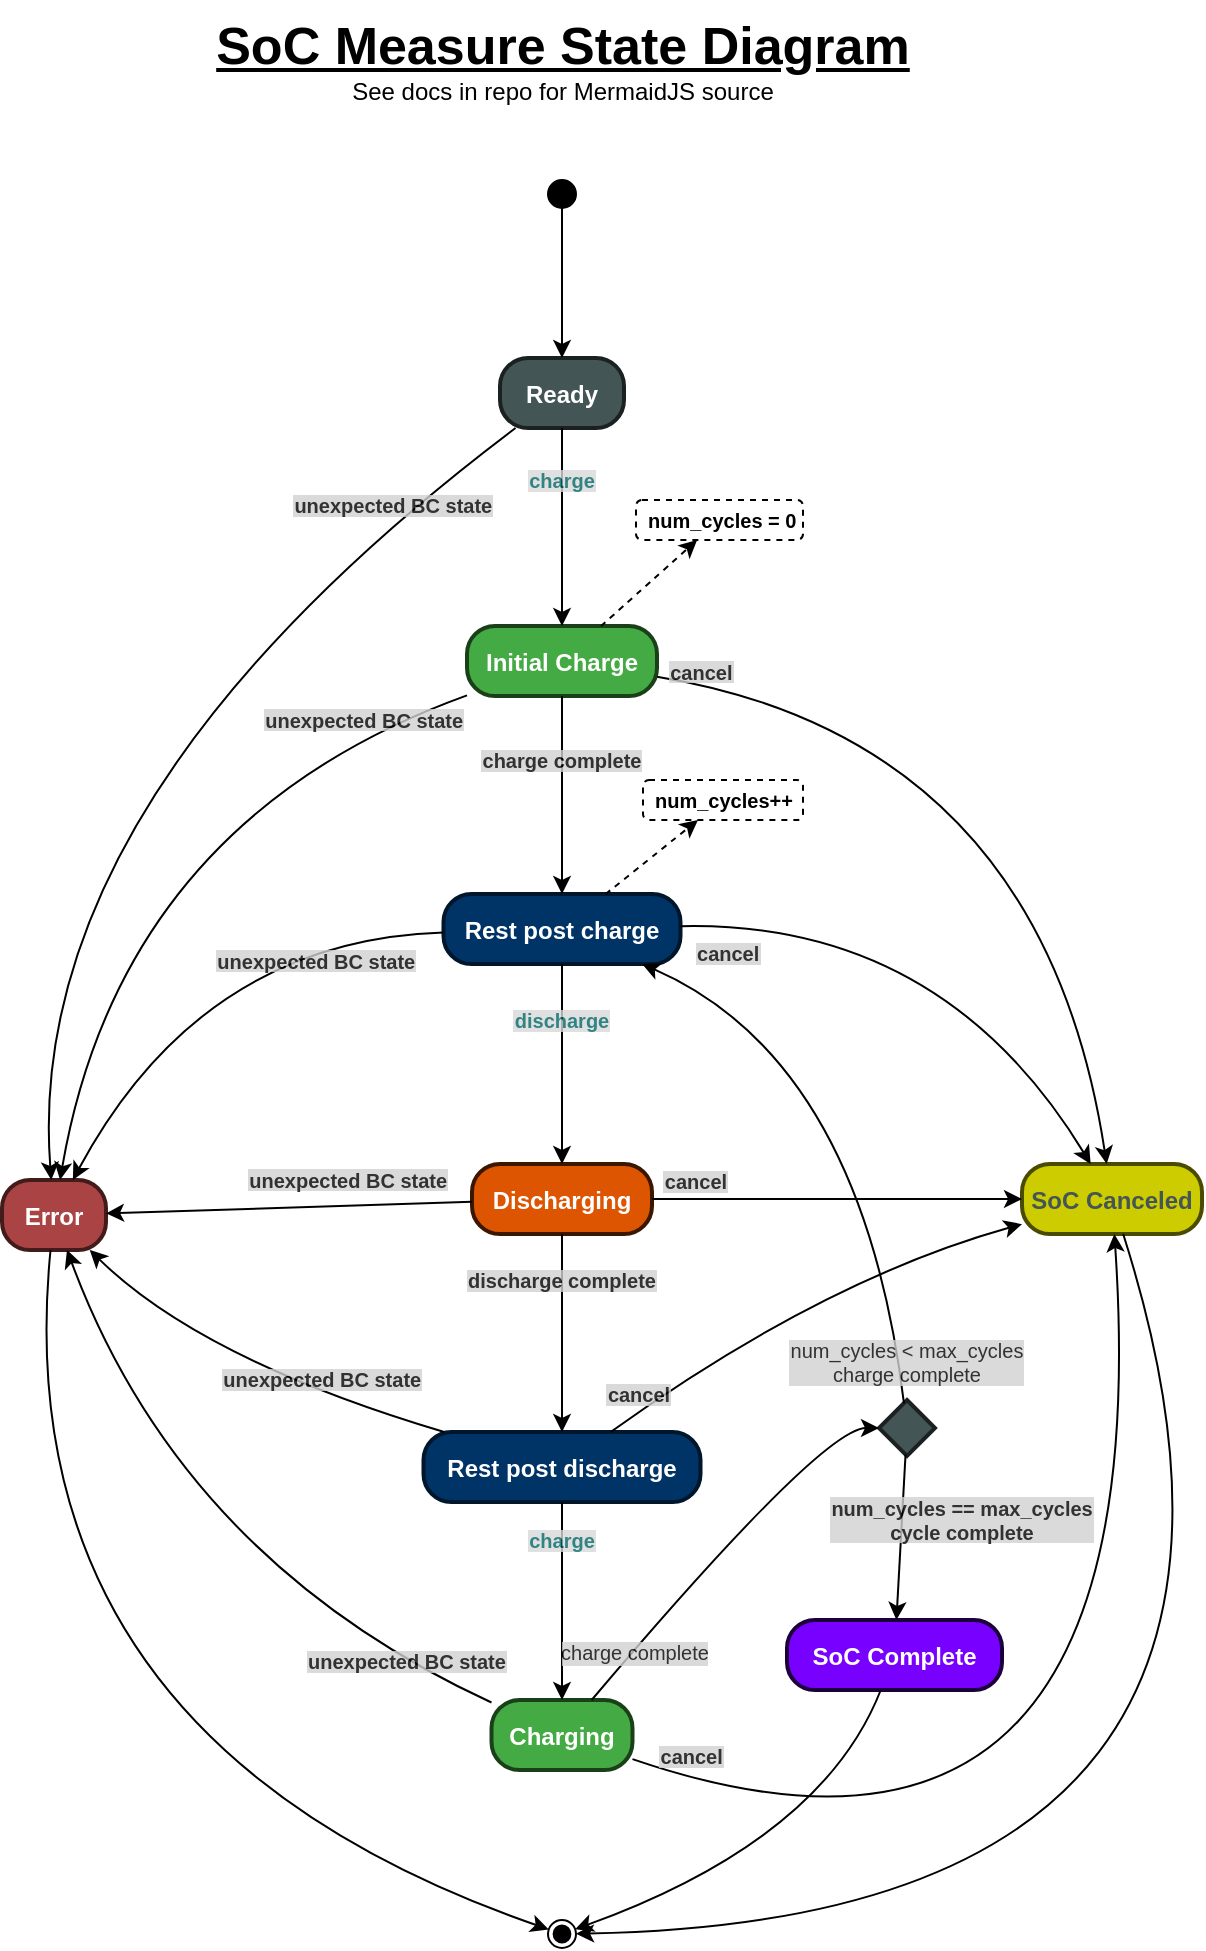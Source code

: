 <mxfile version="26.0.5">
  <diagram name="Page-1" id="2-unIYYfdU2qgrq39oLk">
    <mxGraphModel dx="1318" dy="729" grid="1" gridSize="10" guides="1" tooltips="1" connect="1" arrows="1" fold="1" page="1" pageScale="1" pageWidth="827" pageHeight="1169" math="0" shadow="0">
      <root>
        <mxCell id="0" />
        <mxCell id="1" parent="0" />
        <mxCell id="dfBZbd_ZJs4BrgHpo4Uy-1" value="&lt;div&gt;&lt;b&gt;&lt;font style=&quot;font-size: 26px;&quot;&gt;&lt;u&gt;SoC Measure State Diagram&lt;/u&gt;&lt;/font&gt;&lt;/b&gt;&lt;/div&gt;&lt;div&gt;See docs in repo for MermaidJS source&lt;br&gt;&lt;/div&gt;" style="text;html=1;align=center;verticalAlign=middle;whiteSpace=wrap;rounded=0;fontStyle=0" parent="1" vertex="1">
          <mxGeometry x="632.5" y="30" width="395" height="60" as="geometry" />
        </mxCell>
        <mxCell id="dfBZbd_ZJs4BrgHpo4Uy-2" value="Ready" style="rounded=1;arcSize=40;strokeWidth=2;fontColor=#FFFFFF;fillColor=#445555;strokeColor=#1B2121;fontStyle=1" parent="1" vertex="1">
          <mxGeometry x="799" y="209" width="62" height="35" as="geometry" />
        </mxCell>
        <mxCell id="dfBZbd_ZJs4BrgHpo4Uy-3" value="Initial Charge" style="rounded=1;arcSize=40;strokeWidth=2;fillColor=#44AA44;strokeColor=#1A401A;fontStyle=1;fontColor=#FFFFFF;" parent="1" vertex="1">
          <mxGeometry x="782.5" y="343" width="95" height="35" as="geometry" />
        </mxCell>
        <mxCell id="dfBZbd_ZJs4BrgHpo4Uy-5" value="num_cycles = 0" style="align=left;spacingLeft=4;rounded=1;dashed=1;fontStyle=1;fontSize=10;" parent="1" vertex="1">
          <mxGeometry x="867" y="280" width="83.5" height="20" as="geometry" />
        </mxCell>
        <mxCell id="dfBZbd_ZJs4BrgHpo4Uy-6" value="Charging" style="rounded=1;arcSize=40;strokeWidth=2;fillColor=#44AA44;strokeColor=#1A401A;fontStyle=1;fontColor=#FFFFFF;" parent="1" vertex="1">
          <mxGeometry x="794.75" y="880" width="70.5" height="35" as="geometry" />
        </mxCell>
        <mxCell id="dfBZbd_ZJs4BrgHpo4Uy-7" value="Rest post charge" style="rounded=1;arcSize=40;strokeWidth=2;fillColor=#003366;strokeColor=#00162B;fontStyle=1;fontColor=#FFFFFF;" parent="1" vertex="1">
          <mxGeometry x="770.75" y="477" width="118.5" height="35" as="geometry" />
        </mxCell>
        <mxCell id="dfBZbd_ZJs4BrgHpo4Uy-9" value="num_cycles++" style="align=left;spacingLeft=4;rounded=1;dashed=1;fontStyle=1;fontSize=10;" parent="1" vertex="1">
          <mxGeometry x="870.5" y="420" width="80" height="20" as="geometry" />
        </mxCell>
        <mxCell id="dfBZbd_ZJs4BrgHpo4Uy-10" value="Discharging" style="rounded=1;arcSize=40;strokeWidth=2;fillColor=#DD5500;strokeColor=#3B1700;fontStyle=1;fontColor=#FFFFFF;" parent="1" vertex="1">
          <mxGeometry x="785" y="612" width="90" height="35" as="geometry" />
        </mxCell>
        <mxCell id="dfBZbd_ZJs4BrgHpo4Uy-11" value="Rest post discharge" style="rounded=1;arcSize=40;strokeWidth=2;fillColor=#003366;strokeColor=#00162B;fontStyle=1;fontColor=#FFFFFF;" parent="1" vertex="1">
          <mxGeometry x="760.75" y="746" width="138.5" height="35" as="geometry" />
        </mxCell>
        <mxCell id="dfBZbd_ZJs4BrgHpo4Uy-12" value="SoC Complete" style="rounded=1;arcSize=40;strokeWidth=2;fontColor=#FFFFFF;fillColor=#7700FF;strokeColor=#1B003B;fontStyle=1" parent="1" vertex="1">
          <mxGeometry x="942.5" y="840" width="107.5" height="35" as="geometry" />
        </mxCell>
        <mxCell id="dfBZbd_ZJs4BrgHpo4Uy-13" value="SoC Canceled" style="rounded=1;arcSize=40;strokeWidth=2;fillColor=#CCCC00;strokeColor=#4A4A00;fontStyle=1;fontColor=#445555;" parent="1" vertex="1">
          <mxGeometry x="1060" y="612" width="90" height="35" as="geometry" />
        </mxCell>
        <mxCell id="dfBZbd_ZJs4BrgHpo4Uy-14" value="Error" style="rounded=1;arcSize=40;strokeWidth=2;fillColor=#AA4444;gradientColor=none;strokeColor=#421B1B;fontStyle=1;fontColor=#FFFFFF;" parent="1" vertex="1">
          <mxGeometry x="550" y="620" width="52" height="35" as="geometry" />
        </mxCell>
        <mxCell id="dfBZbd_ZJs4BrgHpo4Uy-15" value="" style="ellipse;fillColor=strokeColor;" parent="1" vertex="1">
          <mxGeometry x="823" y="120" width="14" height="14" as="geometry" />
        </mxCell>
        <mxCell id="dfBZbd_ZJs4BrgHpo4Uy-16" value="" style="ellipse;shape=endState;fillColor=strokeColor;" parent="1" vertex="1">
          <mxGeometry x="823" y="990" width="14" height="14" as="geometry" />
        </mxCell>
        <mxCell id="dfBZbd_ZJs4BrgHpo4Uy-17" value="" style="rhombus;strokeWidth=2;whiteSpace=wrap;fillColor=#445555;strokeColor=#1B2121;" parent="1" vertex="1">
          <mxGeometry x="988.5" y="730" width="28" height="28" as="geometry" />
        </mxCell>
        <mxCell id="dfBZbd_ZJs4BrgHpo4Uy-18" value="" style="curved=1;dashed=1;startArrow=none;;rounded=0;" parent="1" source="dfBZbd_ZJs4BrgHpo4Uy-3" target="dfBZbd_ZJs4BrgHpo4Uy-5" edge="1">
          <mxGeometry relative="1" as="geometry">
            <Array as="points" />
          </mxGeometry>
        </mxCell>
        <mxCell id="dfBZbd_ZJs4BrgHpo4Uy-19" value="" style="curved=1;dashed=1;startArrow=none;;rounded=0;" parent="1" source="dfBZbd_ZJs4BrgHpo4Uy-7" target="dfBZbd_ZJs4BrgHpo4Uy-9" edge="1">
          <mxGeometry relative="1" as="geometry" />
        </mxCell>
        <mxCell id="dfBZbd_ZJs4BrgHpo4Uy-20" value="" style="curved=1;startArrow=none;;rounded=0;" parent="1" source="dfBZbd_ZJs4BrgHpo4Uy-15" target="dfBZbd_ZJs4BrgHpo4Uy-2" edge="1">
          <mxGeometry relative="1" as="geometry">
            <Array as="points" />
          </mxGeometry>
        </mxCell>
        <mxCell id="dfBZbd_ZJs4BrgHpo4Uy-21" value="unexpected BC state" style="curved=1;startArrow=none;;rounded=0;labelBackgroundColor=#D1D1D1;textShadow=0;fontSize=10;textOpacity=80;fontStyle=1" parent="1" source="dfBZbd_ZJs4BrgHpo4Uy-3" target="dfBZbd_ZJs4BrgHpo4Uy-14" edge="1">
          <mxGeometry x="-0.712" y="-6" relative="1" as="geometry">
            <Array as="points">
              <mxPoint x="610" y="440" />
            </Array>
            <mxPoint as="offset" />
          </mxGeometry>
        </mxCell>
        <mxCell id="dfBZbd_ZJs4BrgHpo4Uy-22" value="unexpected BC state" style="curved=1;startArrow=none;;rounded=0;labelBackgroundColor=#D1D1D1;textShadow=0;fontSize=10;textOpacity=80;fontStyle=1" parent="1" source="dfBZbd_ZJs4BrgHpo4Uy-6" target="dfBZbd_ZJs4BrgHpo4Uy-14" edge="1">
          <mxGeometry x="-0.72" y="-1" relative="1" as="geometry">
            <Array as="points">
              <mxPoint x="640" y="810" />
            </Array>
            <mxPoint as="offset" />
          </mxGeometry>
        </mxCell>
        <mxCell id="dfBZbd_ZJs4BrgHpo4Uy-23" value="unexpected BC state" style="curved=1;startArrow=none;;rounded=0;labelBackgroundColor=#D1D1D1;textShadow=0;fontSize=10;textOpacity=80;fontStyle=1" parent="1" source="dfBZbd_ZJs4BrgHpo4Uy-10" target="dfBZbd_ZJs4BrgHpo4Uy-14" edge="1">
          <mxGeometry x="-0.33" y="-13" relative="1" as="geometry">
            <mxPoint as="offset" />
          </mxGeometry>
        </mxCell>
        <mxCell id="dfBZbd_ZJs4BrgHpo4Uy-24" value="unexpected BC state" style="curved=1;startArrow=none;;rounded=0;labelBackgroundColor=#D1D1D1;textShadow=0;fontSize=10;textOpacity=80;fontStyle=1" parent="1" source="dfBZbd_ZJs4BrgHpo4Uy-7" target="dfBZbd_ZJs4BrgHpo4Uy-14" edge="1">
          <mxGeometry x="-0.501" y="12" relative="1" as="geometry">
            <Array as="points">
              <mxPoint x="650" y="500" />
            </Array>
            <mxPoint as="offset" />
          </mxGeometry>
        </mxCell>
        <mxCell id="dfBZbd_ZJs4BrgHpo4Uy-25" value="unexpected BC state" style="curved=1;startArrow=none;;rounded=0;labelBackgroundColor=#D1D1D1;textShadow=0;fontSize=10;textOpacity=80;fontStyle=1" parent="1" source="dfBZbd_ZJs4BrgHpo4Uy-11" target="dfBZbd_ZJs4BrgHpo4Uy-14" edge="1">
          <mxGeometry x="-0.356" y="-8" relative="1" as="geometry">
            <Array as="points">
              <mxPoint x="650" y="710" />
            </Array>
            <mxPoint as="offset" />
          </mxGeometry>
        </mxCell>
        <mxCell id="dfBZbd_ZJs4BrgHpo4Uy-26" value="cancel" style="curved=1;startArrow=none;;rounded=0;labelBackgroundColor=#D1D1D1;textShadow=0;fontSize=10;textOpacity=80;fontStyle=1" parent="1" source="dfBZbd_ZJs4BrgHpo4Uy-3" target="dfBZbd_ZJs4BrgHpo4Uy-13" edge="1">
          <mxGeometry x="-0.896" y="6" relative="1" as="geometry">
            <Array as="points">
              <mxPoint x="1070" y="400" />
            </Array>
            <mxPoint as="offset" />
          </mxGeometry>
        </mxCell>
        <mxCell id="dfBZbd_ZJs4BrgHpo4Uy-27" value="cancel" style="curved=1;startArrow=none;;rounded=0;labelBackgroundColor=#D1D1D1;textShadow=0;fontSize=10;textOpacity=80;fontStyle=1" parent="1" source="dfBZbd_ZJs4BrgHpo4Uy-6" target="dfBZbd_ZJs4BrgHpo4Uy-13" edge="1">
          <mxGeometry x="-0.913" y="11" relative="1" as="geometry">
            <Array as="points">
              <mxPoint x="1130" y="1000" />
            </Array>
            <mxPoint as="offset" />
          </mxGeometry>
        </mxCell>
        <mxCell id="dfBZbd_ZJs4BrgHpo4Uy-28" value="cancel" style="curved=1;startArrow=none;;rounded=0;labelBackgroundColor=#D1D1D1;textShadow=0;fontSize=10;textOpacity=80;fontStyle=1" parent="1" source="dfBZbd_ZJs4BrgHpo4Uy-10" target="dfBZbd_ZJs4BrgHpo4Uy-13" edge="1">
          <mxGeometry x="-0.76" y="10" relative="1" as="geometry">
            <mxPoint y="1" as="offset" />
          </mxGeometry>
        </mxCell>
        <mxCell id="dfBZbd_ZJs4BrgHpo4Uy-29" value="cancel" style="curved=1;startArrow=none;;rounded=0;labelBackgroundColor=#D1D1D1;textShadow=0;fontSize=10;textOpacity=80;fontStyle=1" parent="1" source="dfBZbd_ZJs4BrgHpo4Uy-7" target="dfBZbd_ZJs4BrgHpo4Uy-13" edge="1">
          <mxGeometry x="-0.828" y="-14" relative="1" as="geometry">
            <Array as="points">
              <mxPoint x="1020" y="490" />
            </Array>
            <mxPoint as="offset" />
          </mxGeometry>
        </mxCell>
        <mxCell id="dfBZbd_ZJs4BrgHpo4Uy-30" value="cancel" style="curved=1;startArrow=none;;rounded=0;labelBackgroundColor=#D1D1D1;textShadow=0;fontSize=10;textOpacity=80;fontStyle=1" parent="1" source="dfBZbd_ZJs4BrgHpo4Uy-11" target="dfBZbd_ZJs4BrgHpo4Uy-13" edge="1">
          <mxGeometry x="-0.808" y="7" relative="1" as="geometry">
            <Array as="points">
              <mxPoint x="960" y="670" />
            </Array>
            <mxPoint as="offset" />
          </mxGeometry>
        </mxCell>
        <mxCell id="dfBZbd_ZJs4BrgHpo4Uy-31" value="" style="curved=1;startArrow=none;;rounded=0;fontStyle=1" parent="1" source="dfBZbd_ZJs4BrgHpo4Uy-14" target="dfBZbd_ZJs4BrgHpo4Uy-16" edge="1">
          <mxGeometry relative="1" as="geometry">
            <Array as="points">
              <mxPoint x="550" y="900" />
            </Array>
          </mxGeometry>
        </mxCell>
        <mxCell id="dfBZbd_ZJs4BrgHpo4Uy-32" value="charge" style="curved=1;startArrow=none;;rounded=0;labelBackgroundColor=#D9D9D9;textShadow=0;fontSize=10;textOpacity=80;fontColor=#006666;fontStyle=1" parent="1" source="dfBZbd_ZJs4BrgHpo4Uy-2" target="dfBZbd_ZJs4BrgHpo4Uy-3" edge="1">
          <mxGeometry x="-0.475" relative="1" as="geometry">
            <mxPoint as="offset" />
          </mxGeometry>
        </mxCell>
        <mxCell id="dfBZbd_ZJs4BrgHpo4Uy-33" value="charge complete" style="curved=1;startArrow=none;;rounded=0;labelBackgroundColor=#D1D1D1;textShadow=0;fontSize=10;textOpacity=80;fontStyle=1" parent="1" source="dfBZbd_ZJs4BrgHpo4Uy-3" target="dfBZbd_ZJs4BrgHpo4Uy-7" edge="1">
          <mxGeometry x="-0.353" relative="1" as="geometry">
            <mxPoint as="offset" />
          </mxGeometry>
        </mxCell>
        <mxCell id="dfBZbd_ZJs4BrgHpo4Uy-34" value="discharge" style="curved=1;startArrow=none;;rounded=0;labelBackgroundColor=#D9D9D9;textShadow=0;fontSize=10;textOpacity=80;fontColor=#006666;fontStyle=1" parent="1" source="dfBZbd_ZJs4BrgHpo4Uy-7" target="dfBZbd_ZJs4BrgHpo4Uy-10" edge="1">
          <mxGeometry x="-0.44" relative="1" as="geometry">
            <mxPoint as="offset" />
          </mxGeometry>
        </mxCell>
        <mxCell id="dfBZbd_ZJs4BrgHpo4Uy-35" value="discharge complete" style="curved=1;startArrow=none;;rounded=0;labelBackgroundColor=#D1D1D1;textShadow=0;fontSize=10;textOpacity=80;fontStyle=1" parent="1" source="dfBZbd_ZJs4BrgHpo4Uy-10" target="dfBZbd_ZJs4BrgHpo4Uy-11" edge="1">
          <mxGeometry x="-0.535" relative="1" as="geometry">
            <mxPoint as="offset" />
          </mxGeometry>
        </mxCell>
        <mxCell id="dfBZbd_ZJs4BrgHpo4Uy-36" value="charge" style="curved=1;startArrow=none;;rounded=0;labelBackgroundColor=#D9D9D9;textShadow=0;fontSize=10;textOpacity=80;fontColor=#006666;fontStyle=1" parent="1" source="dfBZbd_ZJs4BrgHpo4Uy-11" target="dfBZbd_ZJs4BrgHpo4Uy-6" edge="1">
          <mxGeometry x="-0.616" relative="1" as="geometry">
            <mxPoint as="offset" />
          </mxGeometry>
        </mxCell>
        <mxCell id="dfBZbd_ZJs4BrgHpo4Uy-37" value="" style="curved=1;startArrow=none;;rounded=0;" parent="1" source="dfBZbd_ZJs4BrgHpo4Uy-6" target="dfBZbd_ZJs4BrgHpo4Uy-17" edge="1">
          <mxGeometry relative="1" as="geometry">
            <Array as="points">
              <mxPoint x="960" y="744" />
            </Array>
          </mxGeometry>
        </mxCell>
        <mxCell id="Rz1yc75t7_Dnw6ThBggD-2" value="charge complete" style="edgeLabel;html=1;align=center;verticalAlign=middle;resizable=0;points=[];labelBackgroundColor=#D1D1D1;fontSize=10;textOpacity=80;" vertex="1" connectable="0" parent="dfBZbd_ZJs4BrgHpo4Uy-37">
          <mxGeometry x="-0.69" relative="1" as="geometry">
            <mxPoint as="offset" />
          </mxGeometry>
        </mxCell>
        <mxCell id="dfBZbd_ZJs4BrgHpo4Uy-38" value="num_cycles &lt; max_cycles&#xa;charge complete" style="curved=1;startArrow=none;;rounded=0;labelBackgroundColor=#D1D1D1;textShadow=0;fontSize=10;textOpacity=80;" parent="1" source="dfBZbd_ZJs4BrgHpo4Uy-17" target="dfBZbd_ZJs4BrgHpo4Uy-7" edge="1">
          <mxGeometry x="-0.864" y="-4" relative="1" as="geometry">
            <Array as="points">
              <mxPoint x="980" y="560" />
            </Array>
            <mxPoint as="offset" />
          </mxGeometry>
        </mxCell>
        <mxCell id="dfBZbd_ZJs4BrgHpo4Uy-39" value="num_cycles == max_cycles&#xa;cycle complete" style="curved=1;startArrow=none;;rounded=0;labelBackgroundColor=#D1D1D1;textShadow=0;fontSize=10;textOpacity=80;fontStyle=1" parent="1" source="dfBZbd_ZJs4BrgHpo4Uy-17" target="dfBZbd_ZJs4BrgHpo4Uy-12" edge="1">
          <mxGeometry x="-0.249" y="30" relative="1" as="geometry">
            <Array as="points" />
            <mxPoint as="offset" />
          </mxGeometry>
        </mxCell>
        <mxCell id="dfBZbd_ZJs4BrgHpo4Uy-40" value="" style="curved=1;startArrow=none;;rounded=0;fontStyle=1" parent="1" source="dfBZbd_ZJs4BrgHpo4Uy-12" target="dfBZbd_ZJs4BrgHpo4Uy-16" edge="1">
          <mxGeometry relative="1" as="geometry">
            <Array as="points">
              <mxPoint x="960" y="950" />
            </Array>
          </mxGeometry>
        </mxCell>
        <mxCell id="dfBZbd_ZJs4BrgHpo4Uy-41" value="" style="curved=1;startArrow=none;;rounded=0;" parent="1" source="dfBZbd_ZJs4BrgHpo4Uy-13" target="dfBZbd_ZJs4BrgHpo4Uy-16" edge="1">
          <mxGeometry relative="1" as="geometry">
            <Array as="points">
              <mxPoint x="1220" y="990" />
            </Array>
          </mxGeometry>
        </mxCell>
        <mxCell id="Rz1yc75t7_Dnw6ThBggD-3" value="unexpected BC state" style="curved=1;startArrow=none;;rounded=0;labelBackgroundColor=#D1D1D1;textShadow=0;fontSize=10;textOpacity=80;fontStyle=1" edge="1" parent="1" source="dfBZbd_ZJs4BrgHpo4Uy-2" target="dfBZbd_ZJs4BrgHpo4Uy-14">
          <mxGeometry x="-0.712" y="-6" relative="1" as="geometry">
            <Array as="points">
              <mxPoint x="560" y="430" />
            </Array>
            <mxPoint x="793" y="388" as="sourcePoint" />
            <mxPoint x="589" y="630" as="targetPoint" />
            <mxPoint as="offset" />
          </mxGeometry>
        </mxCell>
      </root>
    </mxGraphModel>
  </diagram>
</mxfile>
